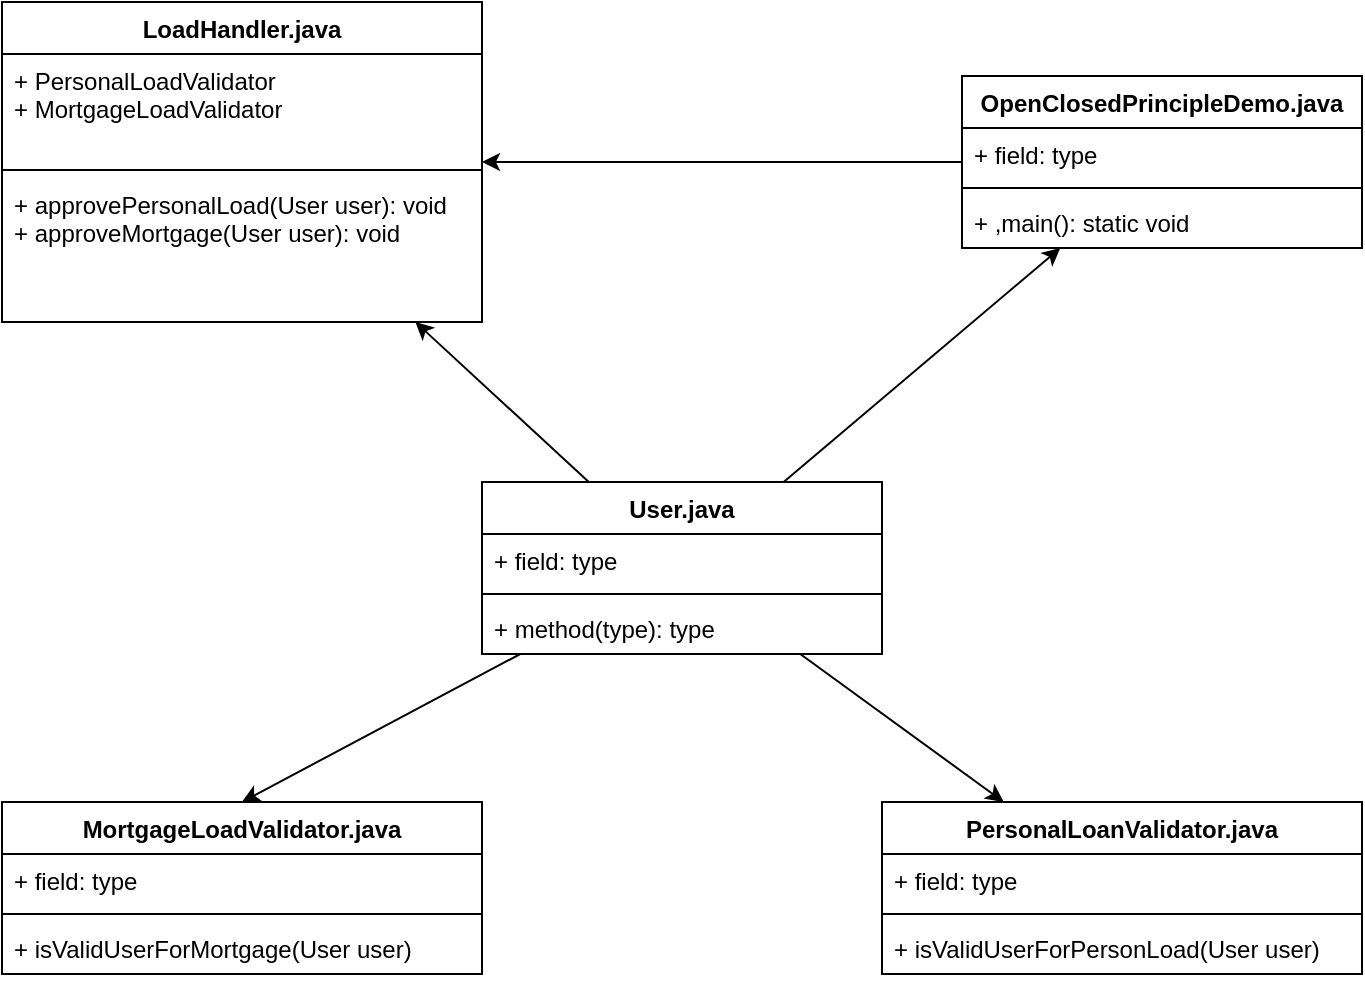 <mxfile version="15.4.0" type="device" pages="2"><diagram id="C5RBs43oDa-KdzZeNtuy" name="OpenClosePrinciple"><mxGraphModel dx="1108" dy="520" grid="1" gridSize="10" guides="1" tooltips="1" connect="1" arrows="1" fold="1" page="1" pageScale="1" pageWidth="827" pageHeight="1169" math="0" shadow="0"><root><mxCell id="WIyWlLk6GJQsqaUBKTNV-0"/><mxCell id="WIyWlLk6GJQsqaUBKTNV-1" parent="WIyWlLk6GJQsqaUBKTNV-0"/><mxCell id="yVG-zJLmZ2S1e__p8i8B-0" value="LoadHandler.java&#10;" style="swimlane;fontStyle=1;align=center;verticalAlign=top;childLayout=stackLayout;horizontal=1;startSize=26;horizontalStack=0;resizeParent=1;resizeParentMax=0;resizeLast=0;collapsible=1;marginBottom=0;" vertex="1" parent="WIyWlLk6GJQsqaUBKTNV-1"><mxGeometry x="80" y="40" width="240" height="160" as="geometry"/></mxCell><mxCell id="yVG-zJLmZ2S1e__p8i8B-1" value="+ PersonalLoadValidator&#10;+ MortgageLoadValidator" style="text;strokeColor=none;fillColor=none;align=left;verticalAlign=top;spacingLeft=4;spacingRight=4;overflow=hidden;rotatable=0;points=[[0,0.5],[1,0.5]];portConstraint=eastwest;" vertex="1" parent="yVG-zJLmZ2S1e__p8i8B-0"><mxGeometry y="26" width="240" height="54" as="geometry"/></mxCell><mxCell id="yVG-zJLmZ2S1e__p8i8B-2" value="" style="line;strokeWidth=1;fillColor=none;align=left;verticalAlign=middle;spacingTop=-1;spacingLeft=3;spacingRight=3;rotatable=0;labelPosition=right;points=[];portConstraint=eastwest;" vertex="1" parent="yVG-zJLmZ2S1e__p8i8B-0"><mxGeometry y="80" width="240" height="8" as="geometry"/></mxCell><mxCell id="yVG-zJLmZ2S1e__p8i8B-3" value="+ approvePersonalLoad(User user): void&#10;+ approveMortgage(User user): void" style="text;strokeColor=none;fillColor=none;align=left;verticalAlign=top;spacingLeft=4;spacingRight=4;overflow=hidden;rotatable=0;points=[[0,0.5],[1,0.5]];portConstraint=eastwest;" vertex="1" parent="yVG-zJLmZ2S1e__p8i8B-0"><mxGeometry y="88" width="240" height="72" as="geometry"/></mxCell><mxCell id="yVG-zJLmZ2S1e__p8i8B-21" style="edgeStyle=none;rounded=0;orthogonalLoop=1;jettySize=auto;html=1;" edge="1" parent="WIyWlLk6GJQsqaUBKTNV-1" source="yVG-zJLmZ2S1e__p8i8B-4" target="yVG-zJLmZ2S1e__p8i8B-0"><mxGeometry relative="1" as="geometry"/></mxCell><mxCell id="yVG-zJLmZ2S1e__p8i8B-4" value="OpenClosedPrincipleDemo.java" style="swimlane;fontStyle=1;align=center;verticalAlign=top;childLayout=stackLayout;horizontal=1;startSize=26;horizontalStack=0;resizeParent=1;resizeParentMax=0;resizeLast=0;collapsible=1;marginBottom=0;" vertex="1" parent="WIyWlLk6GJQsqaUBKTNV-1"><mxGeometry x="560" y="77" width="200" height="86" as="geometry"/></mxCell><mxCell id="yVG-zJLmZ2S1e__p8i8B-5" value="+ field: type" style="text;strokeColor=none;fillColor=none;align=left;verticalAlign=top;spacingLeft=4;spacingRight=4;overflow=hidden;rotatable=0;points=[[0,0.5],[1,0.5]];portConstraint=eastwest;" vertex="1" parent="yVG-zJLmZ2S1e__p8i8B-4"><mxGeometry y="26" width="200" height="26" as="geometry"/></mxCell><mxCell id="yVG-zJLmZ2S1e__p8i8B-6" value="" style="line;strokeWidth=1;fillColor=none;align=left;verticalAlign=middle;spacingTop=-1;spacingLeft=3;spacingRight=3;rotatable=0;labelPosition=right;points=[];portConstraint=eastwest;" vertex="1" parent="yVG-zJLmZ2S1e__p8i8B-4"><mxGeometry y="52" width="200" height="8" as="geometry"/></mxCell><mxCell id="yVG-zJLmZ2S1e__p8i8B-7" value="+ ,main(): static void" style="text;strokeColor=none;fillColor=none;align=left;verticalAlign=top;spacingLeft=4;spacingRight=4;overflow=hidden;rotatable=0;points=[[0,0.5],[1,0.5]];portConstraint=eastwest;" vertex="1" parent="yVG-zJLmZ2S1e__p8i8B-4"><mxGeometry y="60" width="200" height="26" as="geometry"/></mxCell><mxCell id="yVG-zJLmZ2S1e__p8i8B-8" value="PersonalLoanValidator.java" style="swimlane;fontStyle=1;align=center;verticalAlign=top;childLayout=stackLayout;horizontal=1;startSize=26;horizontalStack=0;resizeParent=1;resizeParentMax=0;resizeLast=0;collapsible=1;marginBottom=0;" vertex="1" parent="WIyWlLk6GJQsqaUBKTNV-1"><mxGeometry x="520" y="440" width="240" height="86" as="geometry"/></mxCell><mxCell id="yVG-zJLmZ2S1e__p8i8B-9" value="+ field: type" style="text;strokeColor=none;fillColor=none;align=left;verticalAlign=top;spacingLeft=4;spacingRight=4;overflow=hidden;rotatable=0;points=[[0,0.5],[1,0.5]];portConstraint=eastwest;" vertex="1" parent="yVG-zJLmZ2S1e__p8i8B-8"><mxGeometry y="26" width="240" height="26" as="geometry"/></mxCell><mxCell id="yVG-zJLmZ2S1e__p8i8B-10" value="" style="line;strokeWidth=1;fillColor=none;align=left;verticalAlign=middle;spacingTop=-1;spacingLeft=3;spacingRight=3;rotatable=0;labelPosition=right;points=[];portConstraint=eastwest;" vertex="1" parent="yVG-zJLmZ2S1e__p8i8B-8"><mxGeometry y="52" width="240" height="8" as="geometry"/></mxCell><mxCell id="yVG-zJLmZ2S1e__p8i8B-11" value="+ isValidUserForPersonLoad(User user)" style="text;strokeColor=none;fillColor=none;align=left;verticalAlign=top;spacingLeft=4;spacingRight=4;overflow=hidden;rotatable=0;points=[[0,0.5],[1,0.5]];portConstraint=eastwest;" vertex="1" parent="yVG-zJLmZ2S1e__p8i8B-8"><mxGeometry y="60" width="240" height="26" as="geometry"/></mxCell><mxCell id="yVG-zJLmZ2S1e__p8i8B-12" value="MortgageLoadValidator.java" style="swimlane;fontStyle=1;align=center;verticalAlign=top;childLayout=stackLayout;horizontal=1;startSize=26;horizontalStack=0;resizeParent=1;resizeParentMax=0;resizeLast=0;collapsible=1;marginBottom=0;" vertex="1" parent="WIyWlLk6GJQsqaUBKTNV-1"><mxGeometry x="80" y="440" width="240" height="86" as="geometry"/></mxCell><mxCell id="yVG-zJLmZ2S1e__p8i8B-13" value="+ field: type" style="text;strokeColor=none;fillColor=none;align=left;verticalAlign=top;spacingLeft=4;spacingRight=4;overflow=hidden;rotatable=0;points=[[0,0.5],[1,0.5]];portConstraint=eastwest;" vertex="1" parent="yVG-zJLmZ2S1e__p8i8B-12"><mxGeometry y="26" width="240" height="26" as="geometry"/></mxCell><mxCell id="yVG-zJLmZ2S1e__p8i8B-14" value="" style="line;strokeWidth=1;fillColor=none;align=left;verticalAlign=middle;spacingTop=-1;spacingLeft=3;spacingRight=3;rotatable=0;labelPosition=right;points=[];portConstraint=eastwest;" vertex="1" parent="yVG-zJLmZ2S1e__p8i8B-12"><mxGeometry y="52" width="240" height="8" as="geometry"/></mxCell><mxCell id="yVG-zJLmZ2S1e__p8i8B-15" value="+ isValidUserForMortgage(User user)" style="text;strokeColor=none;fillColor=none;align=left;verticalAlign=top;spacingLeft=4;spacingRight=4;overflow=hidden;rotatable=0;points=[[0,0.5],[1,0.5]];portConstraint=eastwest;" vertex="1" parent="yVG-zJLmZ2S1e__p8i8B-12"><mxGeometry y="60" width="240" height="26" as="geometry"/></mxCell><mxCell id="yVG-zJLmZ2S1e__p8i8B-20" style="rounded=0;orthogonalLoop=1;jettySize=auto;html=1;" edge="1" parent="WIyWlLk6GJQsqaUBKTNV-1" source="yVG-zJLmZ2S1e__p8i8B-16" target="yVG-zJLmZ2S1e__p8i8B-0"><mxGeometry relative="1" as="geometry"/></mxCell><mxCell id="yVG-zJLmZ2S1e__p8i8B-22" style="edgeStyle=none;rounded=0;orthogonalLoop=1;jettySize=auto;html=1;" edge="1" parent="WIyWlLk6GJQsqaUBKTNV-1" source="yVG-zJLmZ2S1e__p8i8B-16" target="yVG-zJLmZ2S1e__p8i8B-4"><mxGeometry relative="1" as="geometry"/></mxCell><mxCell id="yVG-zJLmZ2S1e__p8i8B-23" style="edgeStyle=none;rounded=0;orthogonalLoop=1;jettySize=auto;html=1;" edge="1" parent="WIyWlLk6GJQsqaUBKTNV-1" source="yVG-zJLmZ2S1e__p8i8B-16" target="yVG-zJLmZ2S1e__p8i8B-8"><mxGeometry relative="1" as="geometry"/></mxCell><mxCell id="yVG-zJLmZ2S1e__p8i8B-24" style="edgeStyle=none;rounded=0;orthogonalLoop=1;jettySize=auto;html=1;entryX=0.5;entryY=0;entryDx=0;entryDy=0;" edge="1" parent="WIyWlLk6GJQsqaUBKTNV-1" source="yVG-zJLmZ2S1e__p8i8B-16" target="yVG-zJLmZ2S1e__p8i8B-12"><mxGeometry relative="1" as="geometry"/></mxCell><mxCell id="yVG-zJLmZ2S1e__p8i8B-16" value="User.java" style="swimlane;fontStyle=1;align=center;verticalAlign=top;childLayout=stackLayout;horizontal=1;startSize=26;horizontalStack=0;resizeParent=1;resizeParentMax=0;resizeLast=0;collapsible=1;marginBottom=0;" vertex="1" parent="WIyWlLk6GJQsqaUBKTNV-1"><mxGeometry x="320" y="280" width="200" height="86" as="geometry"/></mxCell><mxCell id="yVG-zJLmZ2S1e__p8i8B-17" value="+ field: type" style="text;strokeColor=none;fillColor=none;align=left;verticalAlign=top;spacingLeft=4;spacingRight=4;overflow=hidden;rotatable=0;points=[[0,0.5],[1,0.5]];portConstraint=eastwest;" vertex="1" parent="yVG-zJLmZ2S1e__p8i8B-16"><mxGeometry y="26" width="200" height="26" as="geometry"/></mxCell><mxCell id="yVG-zJLmZ2S1e__p8i8B-18" value="" style="line;strokeWidth=1;fillColor=none;align=left;verticalAlign=middle;spacingTop=-1;spacingLeft=3;spacingRight=3;rotatable=0;labelPosition=right;points=[];portConstraint=eastwest;" vertex="1" parent="yVG-zJLmZ2S1e__p8i8B-16"><mxGeometry y="52" width="200" height="8" as="geometry"/></mxCell><mxCell id="yVG-zJLmZ2S1e__p8i8B-19" value="+ method(type): type" style="text;strokeColor=none;fillColor=none;align=left;verticalAlign=top;spacingLeft=4;spacingRight=4;overflow=hidden;rotatable=0;points=[[0,0.5],[1,0.5]];portConstraint=eastwest;" vertex="1" parent="yVG-zJLmZ2S1e__p8i8B-16"><mxGeometry y="60" width="200" height="26" as="geometry"/></mxCell></root></mxGraphModel></diagram><diagram id="08QVPouXR0_ebjnAE49D" name="solution-o"><mxGraphModel dx="1108" dy="520" grid="1" gridSize="10" guides="1" tooltips="1" connect="1" arrows="1" fold="1" page="1" pageScale="1" pageWidth="1169" pageHeight="827" math="0" shadow="0"><root><mxCell id="Yb-bNbLKPogj9x0oZubF-0"/><mxCell id="Yb-bNbLKPogj9x0oZubF-1" parent="Yb-bNbLKPogj9x0oZubF-0"/><mxCell id="Yb-bNbLKPogj9x0oZubF-14" style="edgeStyle=none;rounded=0;orthogonalLoop=1;jettySize=auto;html=1;" edge="1" parent="Yb-bNbLKPogj9x0oZubF-1" source="Yb-bNbLKPogj9x0oZubF-6" target="Yb-bNbLKPogj9x0oZubF-10"><mxGeometry relative="1" as="geometry"/></mxCell><mxCell id="Yb-bNbLKPogj9x0oZubF-15" value="Xử dụng User&lt;br&gt;để approve" style="edgeLabel;html=1;align=center;verticalAlign=middle;resizable=0;points=[];" vertex="1" connectable="0" parent="Yb-bNbLKPogj9x0oZubF-14"><mxGeometry x="-0.34" y="-2" relative="1" as="geometry"><mxPoint as="offset"/></mxGeometry></mxCell><mxCell id="Yb-bNbLKPogj9x0oZubF-20" style="edgeStyle=none;rounded=0;orthogonalLoop=1;jettySize=auto;html=1;" edge="1" parent="Yb-bNbLKPogj9x0oZubF-1" source="Yb-bNbLKPogj9x0oZubF-6" target="Yb-bNbLKPogj9x0oZubF-16"><mxGeometry relative="1" as="geometry"/></mxCell><mxCell id="Yb-bNbLKPogj9x0oZubF-21" value="Sử dụng Use&lt;br&gt;để validate" style="edgeLabel;html=1;align=center;verticalAlign=middle;resizable=0;points=[];" vertex="1" connectable="0" parent="Yb-bNbLKPogj9x0oZubF-20"><mxGeometry x="-0.243" y="-1" relative="1" as="geometry"><mxPoint y="-1" as="offset"/></mxGeometry></mxCell><mxCell id="Yb-bNbLKPogj9x0oZubF-6" value="Class User" style="swimlane;fontStyle=1;align=center;verticalAlign=top;childLayout=stackLayout;horizontal=1;startSize=26;horizontalStack=0;resizeParent=1;resizeParentMax=0;resizeLast=0;collapsible=1;marginBottom=0;" vertex="1" parent="Yb-bNbLKPogj9x0oZubF-1"><mxGeometry x="550" y="339" width="160" height="86" as="geometry"/></mxCell><mxCell id="Yb-bNbLKPogj9x0oZubF-7" value="+ field: type" style="text;strokeColor=none;fillColor=none;align=left;verticalAlign=top;spacingLeft=4;spacingRight=4;overflow=hidden;rotatable=0;points=[[0,0.5],[1,0.5]];portConstraint=eastwest;" vertex="1" parent="Yb-bNbLKPogj9x0oZubF-6"><mxGeometry y="26" width="160" height="26" as="geometry"/></mxCell><mxCell id="Yb-bNbLKPogj9x0oZubF-8" value="" style="line;strokeWidth=1;fillColor=none;align=left;verticalAlign=middle;spacingTop=-1;spacingLeft=3;spacingRight=3;rotatable=0;labelPosition=right;points=[];portConstraint=eastwest;" vertex="1" parent="Yb-bNbLKPogj9x0oZubF-6"><mxGeometry y="52" width="160" height="8" as="geometry"/></mxCell><mxCell id="Yb-bNbLKPogj9x0oZubF-9" value="+ method(type): type" style="text;strokeColor=none;fillColor=none;align=left;verticalAlign=top;spacingLeft=4;spacingRight=4;overflow=hidden;rotatable=0;points=[[0,0.5],[1,0.5]];portConstraint=eastwest;" vertex="1" parent="Yb-bNbLKPogj9x0oZubF-6"><mxGeometry y="60" width="160" height="26" as="geometry"/></mxCell><mxCell id="Yb-bNbLKPogj9x0oZubF-10" value="Interface: LoadHandler" style="swimlane;fontStyle=1;align=center;verticalAlign=top;childLayout=stackLayout;horizontal=1;startSize=26;horizontalStack=0;resizeParent=1;resizeParentMax=0;resizeLast=0;collapsible=1;marginBottom=0;" vertex="1" parent="Yb-bNbLKPogj9x0oZubF-1"><mxGeometry x="320" y="179" width="200" height="86" as="geometry"/></mxCell><mxCell id="Yb-bNbLKPogj9x0oZubF-11" value="+ field: type" style="text;strokeColor=none;fillColor=none;align=left;verticalAlign=top;spacingLeft=4;spacingRight=4;overflow=hidden;rotatable=0;points=[[0,0.5],[1,0.5]];portConstraint=eastwest;" vertex="1" parent="Yb-bNbLKPogj9x0oZubF-10"><mxGeometry y="26" width="200" height="26" as="geometry"/></mxCell><mxCell id="Yb-bNbLKPogj9x0oZubF-12" value="" style="line;strokeWidth=1;fillColor=none;align=left;verticalAlign=middle;spacingTop=-1;spacingLeft=3;spacingRight=3;rotatable=0;labelPosition=right;points=[];portConstraint=eastwest;" vertex="1" parent="Yb-bNbLKPogj9x0oZubF-10"><mxGeometry y="52" width="200" height="8" as="geometry"/></mxCell><mxCell id="Yb-bNbLKPogj9x0oZubF-13" value="+ approveLoad(User user): void" style="text;strokeColor=none;fillColor=none;align=left;verticalAlign=top;spacingLeft=4;spacingRight=4;overflow=hidden;rotatable=0;points=[[0,0.5],[1,0.5]];portConstraint=eastwest;" vertex="1" parent="Yb-bNbLKPogj9x0oZubF-10"><mxGeometry y="60" width="200" height="26" as="geometry"/></mxCell><mxCell id="Yb-bNbLKPogj9x0oZubF-16" value="Interface: Validator" style="swimlane;fontStyle=1;align=center;verticalAlign=top;childLayout=stackLayout;horizontal=1;startSize=26;horizontalStack=0;resizeParent=1;resizeParentMax=0;resizeLast=0;collapsible=1;marginBottom=0;" vertex="1" parent="Yb-bNbLKPogj9x0oZubF-1"><mxGeometry x="721" y="179" width="160" height="86" as="geometry"/></mxCell><mxCell id="Yb-bNbLKPogj9x0oZubF-17" value="+ field: type" style="text;strokeColor=none;fillColor=none;align=left;verticalAlign=top;spacingLeft=4;spacingRight=4;overflow=hidden;rotatable=0;points=[[0,0.5],[1,0.5]];portConstraint=eastwest;" vertex="1" parent="Yb-bNbLKPogj9x0oZubF-16"><mxGeometry y="26" width="160" height="26" as="geometry"/></mxCell><mxCell id="Yb-bNbLKPogj9x0oZubF-18" value="" style="line;strokeWidth=1;fillColor=none;align=left;verticalAlign=middle;spacingTop=-1;spacingLeft=3;spacingRight=3;rotatable=0;labelPosition=right;points=[];portConstraint=eastwest;" vertex="1" parent="Yb-bNbLKPogj9x0oZubF-16"><mxGeometry y="52" width="160" height="8" as="geometry"/></mxCell><mxCell id="Yb-bNbLKPogj9x0oZubF-19" value="+ isValid(User user): boolean" style="text;strokeColor=none;fillColor=none;align=left;verticalAlign=top;spacingLeft=4;spacingRight=4;overflow=hidden;rotatable=0;points=[[0,0.5],[1,0.5]];portConstraint=eastwest;" vertex="1" parent="Yb-bNbLKPogj9x0oZubF-16"><mxGeometry y="60" width="160" height="26" as="geometry"/></mxCell><mxCell id="Yb-bNbLKPogj9x0oZubF-26" style="edgeStyle=none;rounded=0;orthogonalLoop=1;jettySize=auto;html=1;" edge="1" parent="Yb-bNbLKPogj9x0oZubF-1" source="Yb-bNbLKPogj9x0oZubF-22" target="Yb-bNbLKPogj9x0oZubF-10"><mxGeometry relative="1" as="geometry"/></mxCell><mxCell id="Yb-bNbLKPogj9x0oZubF-27" value="impplements" style="edgeLabel;html=1;align=center;verticalAlign=middle;resizable=0;points=[];" vertex="1" connectable="0" parent="Yb-bNbLKPogj9x0oZubF-26"><mxGeometry x="-0.267" y="-2" relative="1" as="geometry"><mxPoint as="offset"/></mxGeometry></mxCell><mxCell id="Yb-bNbLKPogj9x0oZubF-55" style="edgeStyle=none;rounded=0;orthogonalLoop=1;jettySize=auto;html=1;" edge="1" parent="Yb-bNbLKPogj9x0oZubF-1" source="Yb-bNbLKPogj9x0oZubF-22" target="Yb-bNbLKPogj9x0oZubF-16"><mxGeometry relative="1" as="geometry"/></mxCell><mxCell id="Yb-bNbLKPogj9x0oZubF-56" value="have-a" style="edgeLabel;html=1;align=center;verticalAlign=middle;resizable=0;points=[];" vertex="1" connectable="0" parent="Yb-bNbLKPogj9x0oZubF-55"><mxGeometry x="-0.343" y="-1" relative="1" as="geometry"><mxPoint as="offset"/></mxGeometry></mxCell><mxCell id="Yb-bNbLKPogj9x0oZubF-22" value="Class: MortgageLoadHandler" style="swimlane;fontStyle=1;align=center;verticalAlign=top;childLayout=stackLayout;horizontal=1;startSize=26;horizontalStack=0;resizeParent=1;resizeParentMax=0;resizeLast=0;collapsible=1;marginBottom=0;" vertex="1" parent="Yb-bNbLKPogj9x0oZubF-1"><mxGeometry x="40" y="80" width="160" height="110" as="geometry"/></mxCell><mxCell id="Yb-bNbLKPogj9x0oZubF-23" value="- validator: Validator" style="text;strokeColor=none;fillColor=none;align=left;verticalAlign=top;spacingLeft=4;spacingRight=4;overflow=hidden;rotatable=0;points=[[0,0.5],[1,0.5]];portConstraint=eastwest;" vertex="1" parent="Yb-bNbLKPogj9x0oZubF-22"><mxGeometry y="26" width="160" height="26" as="geometry"/></mxCell><mxCell id="Yb-bNbLKPogj9x0oZubF-24" value="" style="line;strokeWidth=1;fillColor=none;align=left;verticalAlign=middle;spacingTop=-1;spacingLeft=3;spacingRight=3;rotatable=0;labelPosition=right;points=[];portConstraint=eastwest;" vertex="1" parent="Yb-bNbLKPogj9x0oZubF-22"><mxGeometry y="52" width="160" height="8" as="geometry"/></mxCell><mxCell id="Yb-bNbLKPogj9x0oZubF-25" value="+ constructor&#10;..." style="text;strokeColor=none;fillColor=none;align=left;verticalAlign=top;spacingLeft=4;spacingRight=4;overflow=hidden;rotatable=0;points=[[0,0.5],[1,0.5]];portConstraint=eastwest;" vertex="1" parent="Yb-bNbLKPogj9x0oZubF-22"><mxGeometry y="60" width="160" height="50" as="geometry"/></mxCell><mxCell id="Yb-bNbLKPogj9x0oZubF-32" style="edgeStyle=none;rounded=0;orthogonalLoop=1;jettySize=auto;html=1;" edge="1" parent="Yb-bNbLKPogj9x0oZubF-1" source="Yb-bNbLKPogj9x0oZubF-28" target="Yb-bNbLKPogj9x0oZubF-16"><mxGeometry relative="1" as="geometry"/></mxCell><mxCell id="Yb-bNbLKPogj9x0oZubF-33" value="implements" style="edgeLabel;html=1;align=center;verticalAlign=middle;resizable=0;points=[];" vertex="1" connectable="0" parent="Yb-bNbLKPogj9x0oZubF-32"><mxGeometry x="-0.378" y="3" relative="1" as="geometry"><mxPoint as="offset"/></mxGeometry></mxCell><mxCell id="Yb-bNbLKPogj9x0oZubF-28" value="Class: MorgageLoadValidator" style="swimlane;fontStyle=1;align=center;verticalAlign=top;childLayout=stackLayout;horizontal=1;startSize=26;horizontalStack=0;resizeParent=1;resizeParentMax=0;resizeLast=0;collapsible=1;marginBottom=0;" vertex="1" parent="Yb-bNbLKPogj9x0oZubF-1"><mxGeometry x="1000" y="179" width="160" height="86" as="geometry"/></mxCell><mxCell id="Yb-bNbLKPogj9x0oZubF-29" value="+ field: type" style="text;strokeColor=none;fillColor=none;align=left;verticalAlign=top;spacingLeft=4;spacingRight=4;overflow=hidden;rotatable=0;points=[[0,0.5],[1,0.5]];portConstraint=eastwest;" vertex="1" parent="Yb-bNbLKPogj9x0oZubF-28"><mxGeometry y="26" width="160" height="26" as="geometry"/></mxCell><mxCell id="Yb-bNbLKPogj9x0oZubF-30" value="" style="line;strokeWidth=1;fillColor=none;align=left;verticalAlign=middle;spacingTop=-1;spacingLeft=3;spacingRight=3;rotatable=0;labelPosition=right;points=[];portConstraint=eastwest;" vertex="1" parent="Yb-bNbLKPogj9x0oZubF-28"><mxGeometry y="52" width="160" height="8" as="geometry"/></mxCell><mxCell id="Yb-bNbLKPogj9x0oZubF-31" value="+ method(type): type" style="text;strokeColor=none;fillColor=none;align=left;verticalAlign=top;spacingLeft=4;spacingRight=4;overflow=hidden;rotatable=0;points=[[0,0.5],[1,0.5]];portConstraint=eastwest;" vertex="1" parent="Yb-bNbLKPogj9x0oZubF-28"><mxGeometry y="60" width="160" height="26" as="geometry"/></mxCell><mxCell id="Yb-bNbLKPogj9x0oZubF-38" style="edgeStyle=none;rounded=0;orthogonalLoop=1;jettySize=auto;html=1;" edge="1" parent="Yb-bNbLKPogj9x0oZubF-1" source="Yb-bNbLKPogj9x0oZubF-34" target="Yb-bNbLKPogj9x0oZubF-10"><mxGeometry relative="1" as="geometry"/></mxCell><mxCell id="Yb-bNbLKPogj9x0oZubF-39" value="implements" style="edgeLabel;html=1;align=center;verticalAlign=middle;resizable=0;points=[];" vertex="1" connectable="0" parent="Yb-bNbLKPogj9x0oZubF-38"><mxGeometry x="-0.371" y="1" relative="1" as="geometry"><mxPoint as="offset"/></mxGeometry></mxCell><mxCell id="Yb-bNbLKPogj9x0oZubF-34" value="Class: PersonalLoadHandler" style="swimlane;fontStyle=1;align=center;verticalAlign=top;childLayout=stackLayout;horizontal=1;startSize=26;horizontalStack=0;resizeParent=1;resizeParentMax=0;resizeLast=0;collapsible=1;marginBottom=0;" vertex="1" parent="Yb-bNbLKPogj9x0oZubF-1"><mxGeometry x="40" y="339" width="160" height="110" as="geometry"/></mxCell><mxCell id="Yb-bNbLKPogj9x0oZubF-35" value="+ validator: Validator" style="text;strokeColor=none;fillColor=none;align=left;verticalAlign=top;spacingLeft=4;spacingRight=4;overflow=hidden;rotatable=0;points=[[0,0.5],[1,0.5]];portConstraint=eastwest;" vertex="1" parent="Yb-bNbLKPogj9x0oZubF-34"><mxGeometry y="26" width="160" height="26" as="geometry"/></mxCell><mxCell id="Yb-bNbLKPogj9x0oZubF-36" value="" style="line;strokeWidth=1;fillColor=none;align=left;verticalAlign=middle;spacingTop=-1;spacingLeft=3;spacingRight=3;rotatable=0;labelPosition=right;points=[];portConstraint=eastwest;" vertex="1" parent="Yb-bNbLKPogj9x0oZubF-34"><mxGeometry y="52" width="160" height="8" as="geometry"/></mxCell><mxCell id="Yb-bNbLKPogj9x0oZubF-37" value="+ constructor.&#10;..." style="text;strokeColor=none;fillColor=none;align=left;verticalAlign=top;spacingLeft=4;spacingRight=4;overflow=hidden;rotatable=0;points=[[0,0.5],[1,0.5]];portConstraint=eastwest;" vertex="1" parent="Yb-bNbLKPogj9x0oZubF-34"><mxGeometry y="60" width="160" height="50" as="geometry"/></mxCell><mxCell id="Yb-bNbLKPogj9x0oZubF-44" style="edgeStyle=none;rounded=0;orthogonalLoop=1;jettySize=auto;html=1;" edge="1" parent="Yb-bNbLKPogj9x0oZubF-1" source="Yb-bNbLKPogj9x0oZubF-40" target="Yb-bNbLKPogj9x0oZubF-16"><mxGeometry relative="1" as="geometry"/></mxCell><mxCell id="Yb-bNbLKPogj9x0oZubF-46" value="implements" style="edgeLabel;html=1;align=center;verticalAlign=middle;resizable=0;points=[];" vertex="1" connectable="0" parent="Yb-bNbLKPogj9x0oZubF-44"><mxGeometry x="-0.6" relative="1" as="geometry"><mxPoint as="offset"/></mxGeometry></mxCell><mxCell id="Yb-bNbLKPogj9x0oZubF-40" value="Class: PersonalLoadValidator" style="swimlane;fontStyle=1;align=center;verticalAlign=top;childLayout=stackLayout;horizontal=1;startSize=26;horizontalStack=0;resizeParent=1;resizeParentMax=0;resizeLast=0;collapsible=1;marginBottom=0;" vertex="1" parent="Yb-bNbLKPogj9x0oZubF-1"><mxGeometry x="1000" y="301" width="160" height="86" as="geometry"/></mxCell><mxCell id="Yb-bNbLKPogj9x0oZubF-41" value="+ field: type" style="text;strokeColor=none;fillColor=none;align=left;verticalAlign=top;spacingLeft=4;spacingRight=4;overflow=hidden;rotatable=0;points=[[0,0.5],[1,0.5]];portConstraint=eastwest;" vertex="1" parent="Yb-bNbLKPogj9x0oZubF-40"><mxGeometry y="26" width="160" height="26" as="geometry"/></mxCell><mxCell id="Yb-bNbLKPogj9x0oZubF-42" value="" style="line;strokeWidth=1;fillColor=none;align=left;verticalAlign=middle;spacingTop=-1;spacingLeft=3;spacingRight=3;rotatable=0;labelPosition=right;points=[];portConstraint=eastwest;" vertex="1" parent="Yb-bNbLKPogj9x0oZubF-40"><mxGeometry y="52" width="160" height="8" as="geometry"/></mxCell><mxCell id="Yb-bNbLKPogj9x0oZubF-43" value="+..." style="text;strokeColor=none;fillColor=none;align=left;verticalAlign=top;spacingLeft=4;spacingRight=4;overflow=hidden;rotatable=0;points=[[0,0.5],[1,0.5]];portConstraint=eastwest;" vertex="1" parent="Yb-bNbLKPogj9x0oZubF-40"><mxGeometry y="60" width="160" height="26" as="geometry"/></mxCell><mxCell id="Yb-bNbLKPogj9x0oZubF-51" style="edgeStyle=none;rounded=0;orthogonalLoop=1;jettySize=auto;html=1;" edge="1" parent="Yb-bNbLKPogj9x0oZubF-1" source="Yb-bNbLKPogj9x0oZubF-47" target="Yb-bNbLKPogj9x0oZubF-10"><mxGeometry relative="1" as="geometry"/></mxCell><mxCell id="Yb-bNbLKPogj9x0oZubF-54" value="have-a" style="edgeLabel;html=1;align=center;verticalAlign=middle;resizable=0;points=[];" vertex="1" connectable="0" parent="Yb-bNbLKPogj9x0oZubF-51"><mxGeometry x="-0.441" y="-1" relative="1" as="geometry"><mxPoint as="offset"/></mxGeometry></mxCell><mxCell id="Yb-bNbLKPogj9x0oZubF-52" style="edgeStyle=none;rounded=0;orthogonalLoop=1;jettySize=auto;html=1;" edge="1" parent="Yb-bNbLKPogj9x0oZubF-1" source="Yb-bNbLKPogj9x0oZubF-47" target="Yb-bNbLKPogj9x0oZubF-16"><mxGeometry relative="1" as="geometry"/></mxCell><mxCell id="Yb-bNbLKPogj9x0oZubF-53" value="have-a" style="edgeLabel;html=1;align=center;verticalAlign=middle;resizable=0;points=[];" vertex="1" connectable="0" parent="Yb-bNbLKPogj9x0oZubF-52"><mxGeometry x="-0.37" y="-2" relative="1" as="geometry"><mxPoint y="-1" as="offset"/></mxGeometry></mxCell><mxCell id="Yb-bNbLKPogj9x0oZubF-47" value="Class: OpenClosedPrincipleDemo" style="swimlane;fontStyle=1;align=center;verticalAlign=top;childLayout=stackLayout;horizontal=1;startSize=26;horizontalStack=0;resizeParent=1;resizeParentMax=0;resizeLast=0;collapsible=1;marginBottom=0;" vertex="1" parent="Yb-bNbLKPogj9x0oZubF-1"><mxGeometry x="560" y="40" width="160" height="86" as="geometry"/></mxCell><mxCell id="Yb-bNbLKPogj9x0oZubF-48" value="+ field: type" style="text;strokeColor=none;fillColor=none;align=left;verticalAlign=top;spacingLeft=4;spacingRight=4;overflow=hidden;rotatable=0;points=[[0,0.5],[1,0.5]];portConstraint=eastwest;" vertex="1" parent="Yb-bNbLKPogj9x0oZubF-47"><mxGeometry y="26" width="160" height="26" as="geometry"/></mxCell><mxCell id="Yb-bNbLKPogj9x0oZubF-49" value="" style="line;strokeWidth=1;fillColor=none;align=left;verticalAlign=middle;spacingTop=-1;spacingLeft=3;spacingRight=3;rotatable=0;labelPosition=right;points=[];portConstraint=eastwest;" vertex="1" parent="Yb-bNbLKPogj9x0oZubF-47"><mxGeometry y="52" width="160" height="8" as="geometry"/></mxCell><mxCell id="Yb-bNbLKPogj9x0oZubF-50" value="+ main:..." style="text;strokeColor=none;fillColor=none;align=left;verticalAlign=top;spacingLeft=4;spacingRight=4;overflow=hidden;rotatable=0;points=[[0,0.5],[1,0.5]];portConstraint=eastwest;fontStyle=1" vertex="1" parent="Yb-bNbLKPogj9x0oZubF-47"><mxGeometry y="60" width="160" height="26" as="geometry"/></mxCell></root></mxGraphModel></diagram></mxfile>